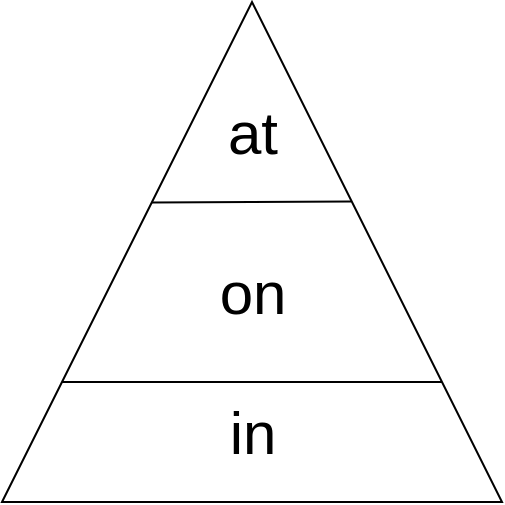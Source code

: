 <mxfile version="21.5.1" type="device">
  <diagram name="Page-1" id="YyDBLM6snM2IbDflyFHC">
    <mxGraphModel dx="619" dy="318" grid="1" gridSize="10" guides="1" tooltips="1" connect="1" arrows="1" fold="1" page="1" pageScale="1" pageWidth="827" pageHeight="1169" math="0" shadow="0">
      <root>
        <mxCell id="0" />
        <mxCell id="1" parent="0" />
        <mxCell id="db-0JxLyZhfuzwdPeHGm-1" value="" style="triangle;whiteSpace=wrap;html=1;rotation=-90;" vertex="1" parent="1">
          <mxGeometry x="260" y="160" width="250" height="250" as="geometry" />
        </mxCell>
        <mxCell id="db-0JxLyZhfuzwdPeHGm-2" value="at" style="text;html=1;align=center;verticalAlign=middle;resizable=0;points=[];autosize=1;strokeColor=none;fillColor=none;fontSize=30;" vertex="1" parent="1">
          <mxGeometry x="360" y="200" width="50" height="50" as="geometry" />
        </mxCell>
        <mxCell id="db-0JxLyZhfuzwdPeHGm-3" value="on" style="text;html=1;align=center;verticalAlign=middle;resizable=0;points=[];autosize=1;strokeColor=none;fillColor=none;fontSize=30;" vertex="1" parent="1">
          <mxGeometry x="355" y="280" width="60" height="50" as="geometry" />
        </mxCell>
        <mxCell id="db-0JxLyZhfuzwdPeHGm-4" value="in" style="text;html=1;align=center;verticalAlign=middle;resizable=0;points=[];autosize=1;strokeColor=none;fillColor=none;fontSize=30;" vertex="1" parent="1">
          <mxGeometry x="360" y="350" width="50" height="50" as="geometry" />
        </mxCell>
        <mxCell id="db-0JxLyZhfuzwdPeHGm-5" value="" style="endArrow=none;html=1;rounded=0;entryX=0.24;entryY=0.88;entryDx=0;entryDy=0;entryPerimeter=0;" edge="1" parent="1" target="db-0JxLyZhfuzwdPeHGm-1">
          <mxGeometry width="50" height="50" relative="1" as="geometry">
            <mxPoint x="290" y="350" as="sourcePoint" />
            <mxPoint x="340" y="300" as="targetPoint" />
          </mxGeometry>
        </mxCell>
        <mxCell id="db-0JxLyZhfuzwdPeHGm-10" value="" style="endArrow=none;html=1;rounded=0;entryX=0.601;entryY=0.698;entryDx=0;entryDy=0;entryPerimeter=0;exitX=0.599;exitY=0.296;exitDx=0;exitDy=0;exitPerimeter=0;" edge="1" parent="1" target="db-0JxLyZhfuzwdPeHGm-1">
          <mxGeometry width="50" height="50" relative="1" as="geometry">
            <mxPoint x="335.0" y="260.25" as="sourcePoint" />
            <mxPoint x="436" y="260.25" as="targetPoint" />
          </mxGeometry>
        </mxCell>
      </root>
    </mxGraphModel>
  </diagram>
</mxfile>
